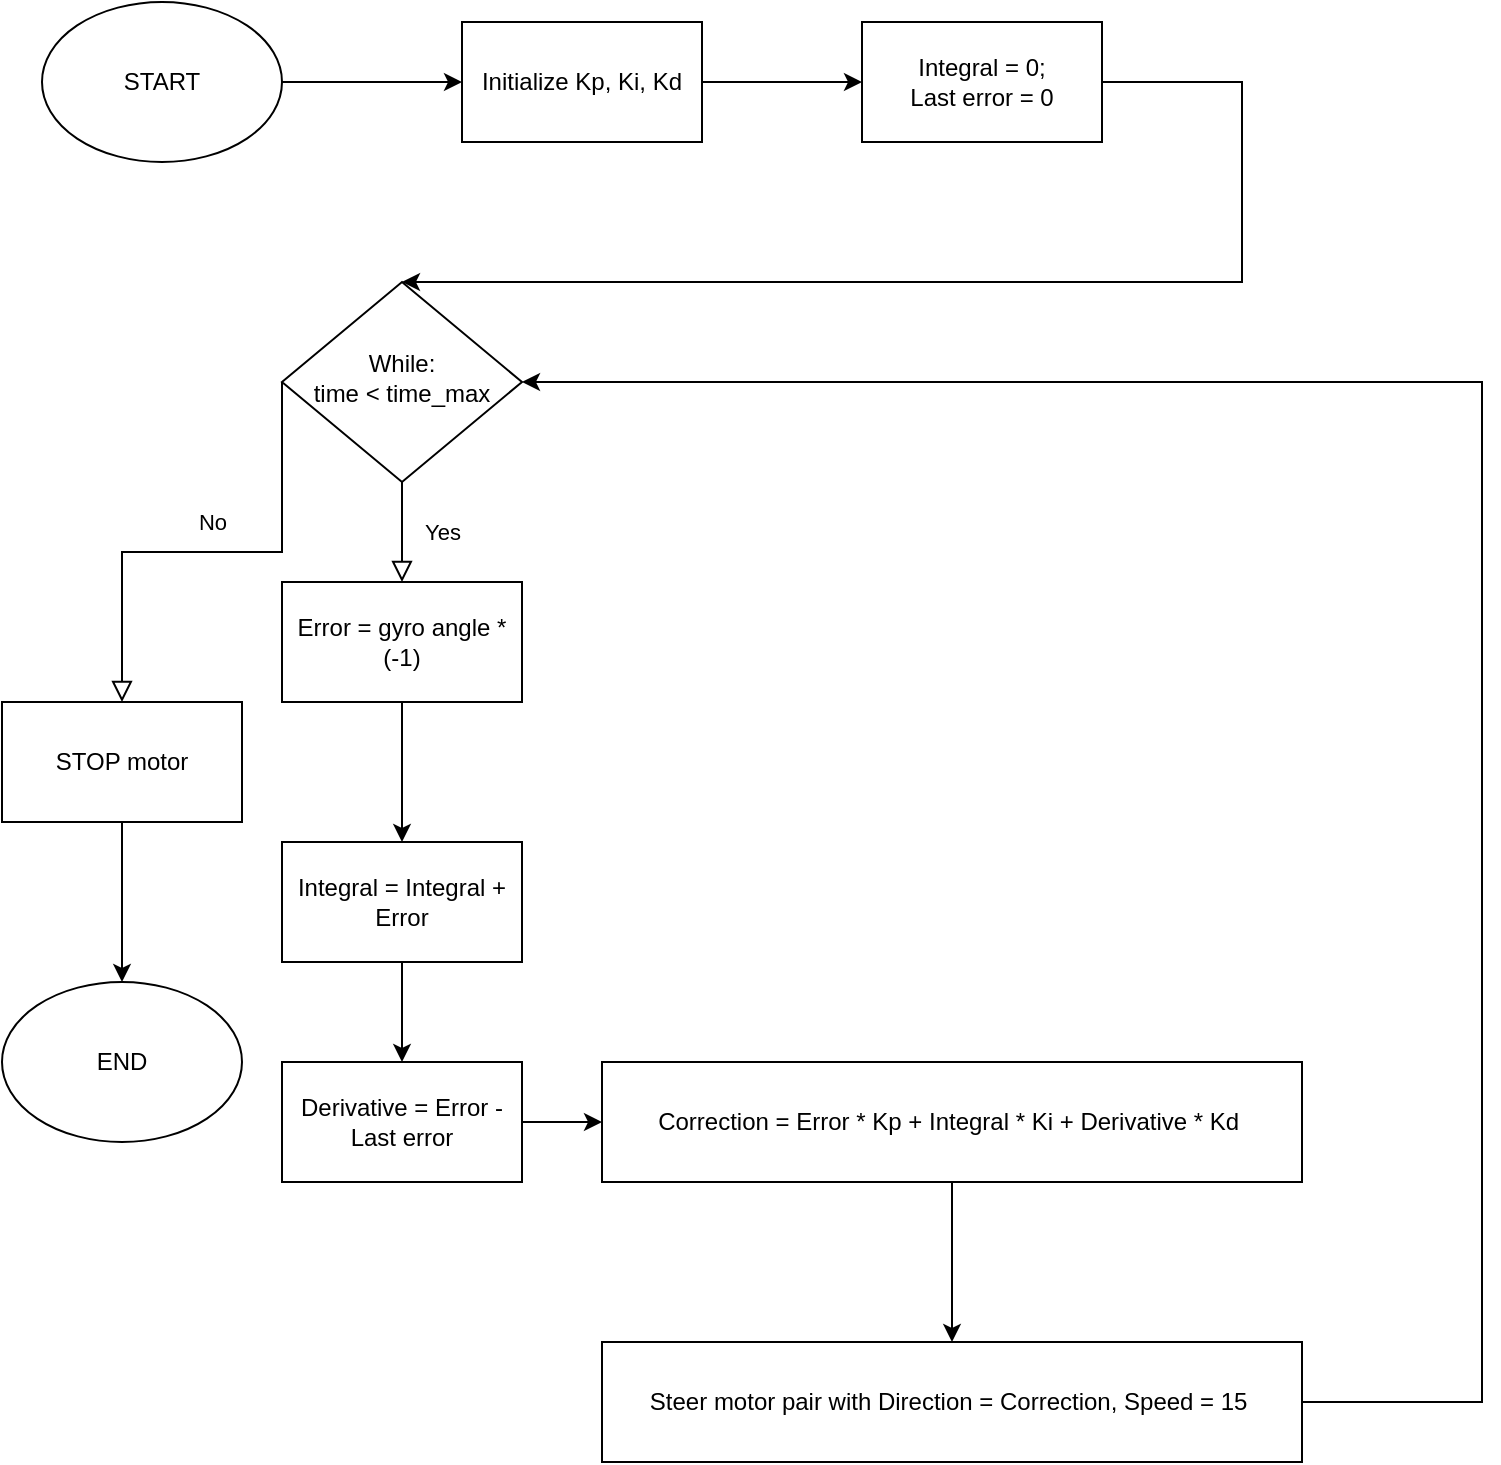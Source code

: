 <mxfile version="12.7.9" type="device"><diagram id="C5RBs43oDa-KdzZeNtuy" name="Page-1"><mxGraphModel dx="1554" dy="730" grid="1" gridSize="10" guides="1" tooltips="1" connect="1" arrows="1" fold="1" page="1" pageScale="1" pageWidth="827" pageHeight="1169" math="0" shadow="0"><root><mxCell id="WIyWlLk6GJQsqaUBKTNV-0"/><mxCell id="WIyWlLk6GJQsqaUBKTNV-1" parent="WIyWlLk6GJQsqaUBKTNV-0"/><mxCell id="WIyWlLk6GJQsqaUBKTNV-4" value="Yes" style="rounded=0;html=1;jettySize=auto;orthogonalLoop=1;fontSize=11;endArrow=block;endFill=0;endSize=8;strokeWidth=1;shadow=0;labelBackgroundColor=none;edgeStyle=orthogonalEdgeStyle;entryX=0.5;entryY=0;entryDx=0;entryDy=0;" parent="WIyWlLk6GJQsqaUBKTNV-1" source="WIyWlLk6GJQsqaUBKTNV-6" target="NuvcqTxEI2nSnvCIDUd6-0" edge="1"><mxGeometry y="20" relative="1" as="geometry"><mxPoint as="offset"/><mxPoint x="210" y="310" as="targetPoint"/></mxGeometry></mxCell><mxCell id="WIyWlLk6GJQsqaUBKTNV-6" value="While:&lt;br&gt;time &amp;lt; time_max" style="rhombus;whiteSpace=wrap;html=1;shadow=0;fontFamily=Helvetica;fontSize=12;align=center;strokeWidth=1;spacing=6;spacingTop=-4;" parent="WIyWlLk6GJQsqaUBKTNV-1" vertex="1"><mxGeometry x="150" y="170" width="120" height="100" as="geometry"/></mxCell><mxCell id="NuvcqTxEI2nSnvCIDUd6-7" value="" style="edgeStyle=orthogonalEdgeStyle;rounded=0;orthogonalLoop=1;jettySize=auto;html=1;" edge="1" parent="WIyWlLk6GJQsqaUBKTNV-1" source="NuvcqTxEI2nSnvCIDUd6-0" target="NuvcqTxEI2nSnvCIDUd6-1"><mxGeometry relative="1" as="geometry"/></mxCell><mxCell id="NuvcqTxEI2nSnvCIDUd6-0" value="Error = gyro angle * (-1)" style="rounded=0;whiteSpace=wrap;html=1;" vertex="1" parent="WIyWlLk6GJQsqaUBKTNV-1"><mxGeometry x="150" y="320" width="120" height="60" as="geometry"/></mxCell><mxCell id="NuvcqTxEI2nSnvCIDUd6-6" value="" style="edgeStyle=orthogonalEdgeStyle;rounded=0;orthogonalLoop=1;jettySize=auto;html=1;" edge="1" parent="WIyWlLk6GJQsqaUBKTNV-1" source="NuvcqTxEI2nSnvCIDUd6-1" target="NuvcqTxEI2nSnvCIDUd6-3"><mxGeometry relative="1" as="geometry"/></mxCell><mxCell id="NuvcqTxEI2nSnvCIDUd6-1" value="Integral = Integral + Error" style="rounded=0;whiteSpace=wrap;html=1;" vertex="1" parent="WIyWlLk6GJQsqaUBKTNV-1"><mxGeometry x="150" y="450" width="120" height="60" as="geometry"/></mxCell><mxCell id="NuvcqTxEI2nSnvCIDUd6-5" value="" style="edgeStyle=orthogonalEdgeStyle;rounded=0;orthogonalLoop=1;jettySize=auto;html=1;" edge="1" parent="WIyWlLk6GJQsqaUBKTNV-1" source="NuvcqTxEI2nSnvCIDUd6-3" target="NuvcqTxEI2nSnvCIDUd6-4"><mxGeometry relative="1" as="geometry"/></mxCell><mxCell id="NuvcqTxEI2nSnvCIDUd6-3" value="Derivative = Error - Last error" style="rounded=0;whiteSpace=wrap;html=1;" vertex="1" parent="WIyWlLk6GJQsqaUBKTNV-1"><mxGeometry x="150" y="560" width="120" height="60" as="geometry"/></mxCell><mxCell id="NuvcqTxEI2nSnvCIDUd6-9" value="" style="edgeStyle=orthogonalEdgeStyle;rounded=0;orthogonalLoop=1;jettySize=auto;html=1;" edge="1" parent="WIyWlLk6GJQsqaUBKTNV-1" source="NuvcqTxEI2nSnvCIDUd6-4" target="NuvcqTxEI2nSnvCIDUd6-8"><mxGeometry relative="1" as="geometry"/></mxCell><mxCell id="NuvcqTxEI2nSnvCIDUd6-4" value="Correction = Error * Kp + Integral * Ki + Derivative * Kd&amp;nbsp;" style="rounded=0;whiteSpace=wrap;html=1;" vertex="1" parent="WIyWlLk6GJQsqaUBKTNV-1"><mxGeometry x="310" y="560" width="350" height="60" as="geometry"/></mxCell><mxCell id="NuvcqTxEI2nSnvCIDUd6-11" value="" style="edgeStyle=orthogonalEdgeStyle;rounded=0;orthogonalLoop=1;jettySize=auto;html=1;entryX=1;entryY=0.5;entryDx=0;entryDy=0;" edge="1" parent="WIyWlLk6GJQsqaUBKTNV-1" source="NuvcqTxEI2nSnvCIDUd6-8" target="WIyWlLk6GJQsqaUBKTNV-6"><mxGeometry relative="1" as="geometry"><mxPoint x="750" y="250" as="targetPoint"/><Array as="points"><mxPoint x="750" y="730"/><mxPoint x="750" y="220"/></Array></mxGeometry></mxCell><mxCell id="NuvcqTxEI2nSnvCIDUd6-8" value="Steer motor pair with Direction = Correction, Speed = 15&amp;nbsp;" style="rounded=0;whiteSpace=wrap;html=1;" vertex="1" parent="WIyWlLk6GJQsqaUBKTNV-1"><mxGeometry x="310" y="700" width="350" height="60" as="geometry"/></mxCell><mxCell id="NuvcqTxEI2nSnvCIDUd6-13" value="No" style="rounded=0;html=1;jettySize=auto;orthogonalLoop=1;fontSize=11;endArrow=block;endFill=0;endSize=8;strokeWidth=1;shadow=0;labelBackgroundColor=none;edgeStyle=orthogonalEdgeStyle;exitX=0;exitY=0.5;exitDx=0;exitDy=0;entryX=0.5;entryY=0;entryDx=0;entryDy=0;" edge="1" parent="WIyWlLk6GJQsqaUBKTNV-1" source="WIyWlLk6GJQsqaUBKTNV-6" target="NuvcqTxEI2nSnvCIDUd6-14"><mxGeometry y="-15" relative="1" as="geometry"><mxPoint as="offset"/><mxPoint x="220" y="280" as="sourcePoint"/><mxPoint x="60" y="360" as="targetPoint"/><Array as="points"><mxPoint x="150" y="305"/><mxPoint x="70" y="305"/></Array></mxGeometry></mxCell><mxCell id="NuvcqTxEI2nSnvCIDUd6-16" value="" style="edgeStyle=orthogonalEdgeStyle;rounded=0;orthogonalLoop=1;jettySize=auto;html=1;" edge="1" parent="WIyWlLk6GJQsqaUBKTNV-1" source="NuvcqTxEI2nSnvCIDUd6-14"><mxGeometry relative="1" as="geometry"><mxPoint x="70" y="520" as="targetPoint"/></mxGeometry></mxCell><mxCell id="NuvcqTxEI2nSnvCIDUd6-14" value="STOP motor" style="rounded=0;whiteSpace=wrap;html=1;" vertex="1" parent="WIyWlLk6GJQsqaUBKTNV-1"><mxGeometry x="10" y="380" width="120" height="60" as="geometry"/></mxCell><mxCell id="NuvcqTxEI2nSnvCIDUd6-17" value="END" style="ellipse;whiteSpace=wrap;html=1;" vertex="1" parent="WIyWlLk6GJQsqaUBKTNV-1"><mxGeometry x="10" y="520" width="120" height="80" as="geometry"/></mxCell><mxCell id="NuvcqTxEI2nSnvCIDUd6-20" value="" style="edgeStyle=orthogonalEdgeStyle;rounded=0;orthogonalLoop=1;jettySize=auto;html=1;entryX=0;entryY=0.5;entryDx=0;entryDy=0;" edge="1" parent="WIyWlLk6GJQsqaUBKTNV-1" source="NuvcqTxEI2nSnvCIDUd6-18" target="NuvcqTxEI2nSnvCIDUd6-21"><mxGeometry relative="1" as="geometry"><mxPoint x="230" y="70" as="targetPoint"/></mxGeometry></mxCell><mxCell id="NuvcqTxEI2nSnvCIDUd6-18" value="START" style="ellipse;whiteSpace=wrap;html=1;" vertex="1" parent="WIyWlLk6GJQsqaUBKTNV-1"><mxGeometry x="30" y="30" width="120" height="80" as="geometry"/></mxCell><mxCell id="NuvcqTxEI2nSnvCIDUd6-23" value="" style="edgeStyle=orthogonalEdgeStyle;rounded=0;orthogonalLoop=1;jettySize=auto;html=1;" edge="1" parent="WIyWlLk6GJQsqaUBKTNV-1" source="NuvcqTxEI2nSnvCIDUd6-21" target="NuvcqTxEI2nSnvCIDUd6-22"><mxGeometry relative="1" as="geometry"/></mxCell><mxCell id="NuvcqTxEI2nSnvCIDUd6-21" value="Initialize Kp, Ki, Kd" style="rounded=0;whiteSpace=wrap;html=1;" vertex="1" parent="WIyWlLk6GJQsqaUBKTNV-1"><mxGeometry x="240" y="40" width="120" height="60" as="geometry"/></mxCell><mxCell id="NuvcqTxEI2nSnvCIDUd6-25" value="" style="edgeStyle=orthogonalEdgeStyle;rounded=0;orthogonalLoop=1;jettySize=auto;html=1;entryX=0.5;entryY=0;entryDx=0;entryDy=0;" edge="1" parent="WIyWlLk6GJQsqaUBKTNV-1" source="NuvcqTxEI2nSnvCIDUd6-22" target="WIyWlLk6GJQsqaUBKTNV-6"><mxGeometry relative="1" as="geometry"><mxPoint x="640" y="150" as="targetPoint"/><Array as="points"><mxPoint x="630" y="70"/><mxPoint x="630" y="170"/></Array></mxGeometry></mxCell><mxCell id="NuvcqTxEI2nSnvCIDUd6-22" value="Integral = 0;&lt;br&gt;Last error = 0" style="rounded=0;whiteSpace=wrap;html=1;" vertex="1" parent="WIyWlLk6GJQsqaUBKTNV-1"><mxGeometry x="440" y="40" width="120" height="60" as="geometry"/></mxCell></root></mxGraphModel></diagram></mxfile>